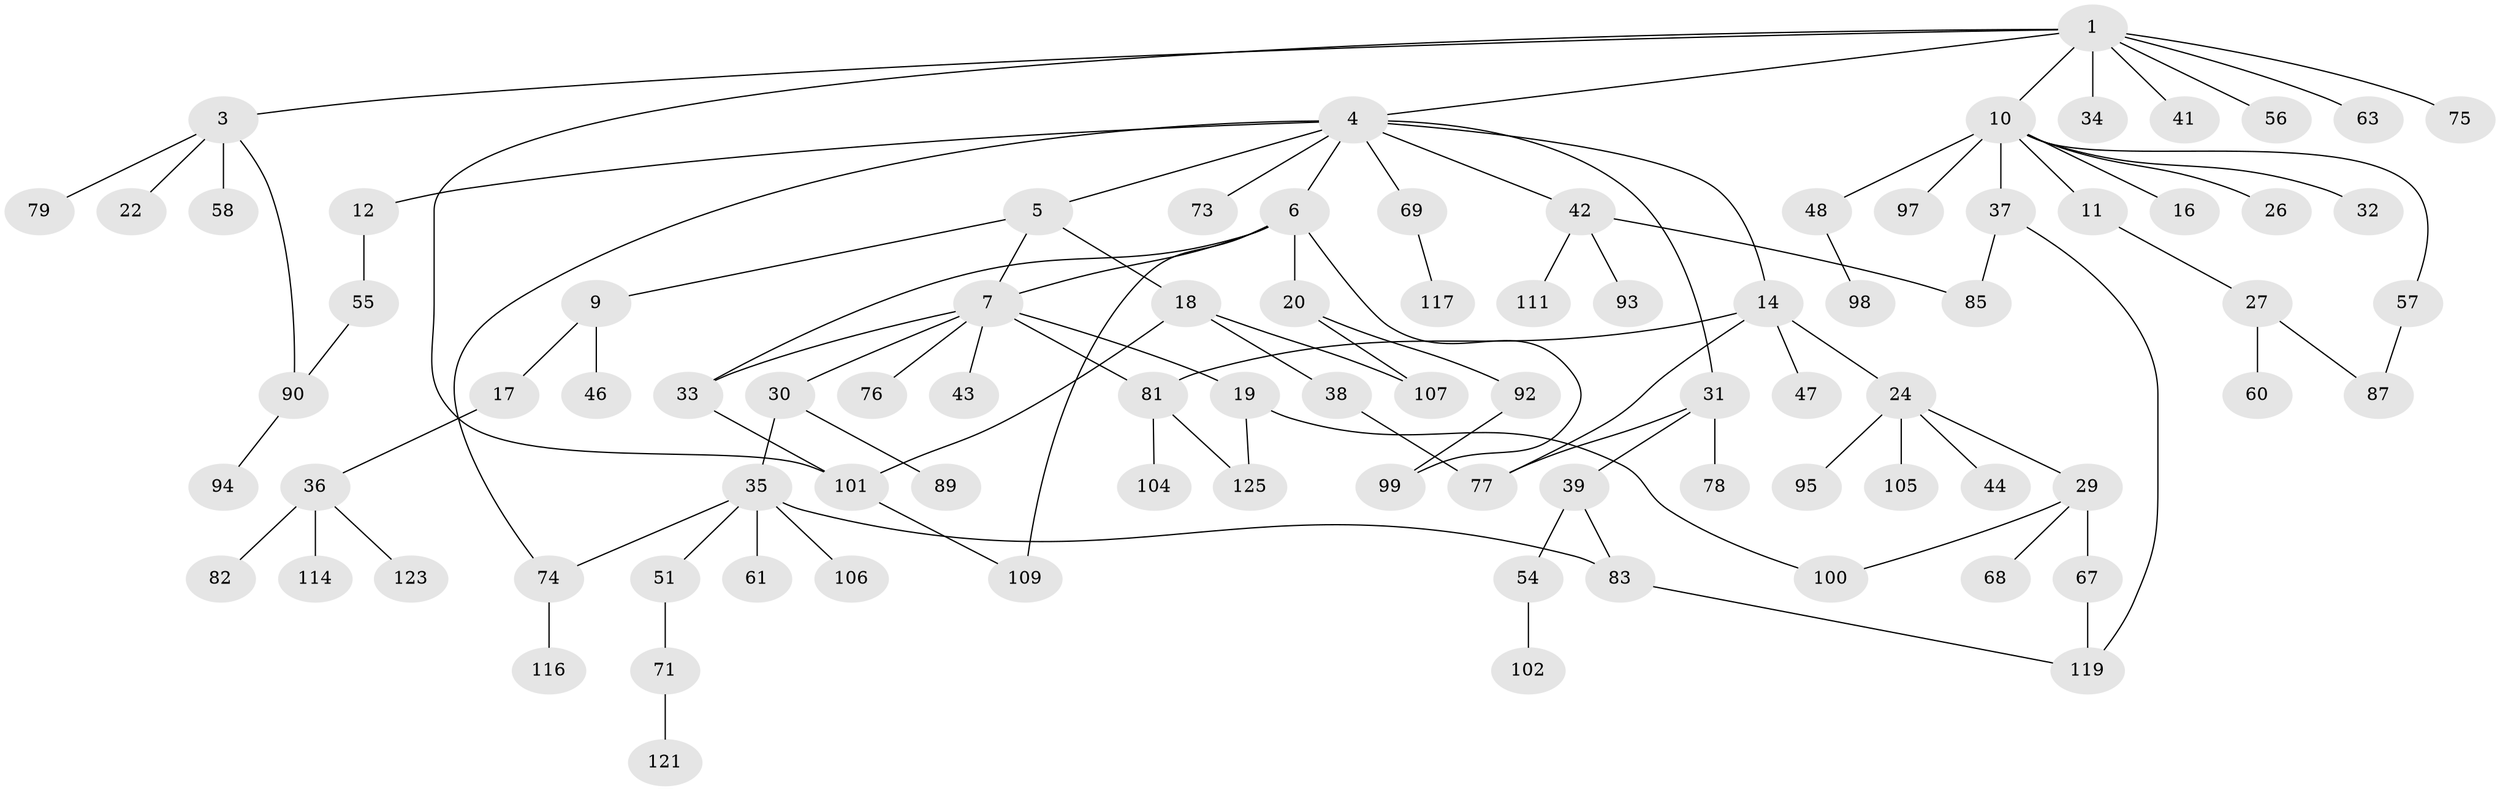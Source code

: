 // original degree distribution, {6: 0.031496062992125984, 5: 0.05511811023622047, 10: 0.007874015748031496, 1: 0.3937007874015748, 3: 0.1732283464566929, 2: 0.2755905511811024, 4: 0.05511811023622047, 7: 0.007874015748031496}
// Generated by graph-tools (version 1.1) at 2025/10/02/27/25 16:10:53]
// undirected, 88 vertices, 106 edges
graph export_dot {
graph [start="1"]
  node [color=gray90,style=filled];
  1 [super="+2"];
  3 [super="+15"];
  4 [super="+62"];
  5 [super="+8"];
  6 [super="+65"];
  7 [super="+23"];
  9 [super="+28"];
  10 [super="+13"];
  11;
  12 [super="+124"];
  14 [super="+21"];
  16 [super="+72"];
  17;
  18 [super="+25"];
  19;
  20 [super="+64"];
  22;
  24;
  26;
  27 [super="+40"];
  29 [super="+66"];
  30;
  31 [super="+70"];
  32;
  33 [super="+52"];
  34;
  35 [super="+120"];
  36 [super="+49"];
  37 [super="+45"];
  38 [super="+53"];
  39 [super="+50"];
  41;
  42 [super="+113"];
  43;
  44;
  46;
  47;
  48;
  51;
  54;
  55 [super="+59"];
  56;
  57 [super="+86"];
  58;
  60 [super="+127"];
  61;
  63;
  67;
  68;
  69;
  71;
  73 [super="+112"];
  74 [super="+80"];
  75;
  76;
  77 [super="+126"];
  78;
  79 [super="+108"];
  81 [super="+84"];
  82;
  83 [super="+88"];
  85;
  87 [super="+91"];
  89 [super="+96"];
  90;
  92;
  93;
  94 [super="+103"];
  95;
  97;
  98;
  99;
  100 [super="+118"];
  101 [super="+115"];
  102;
  104;
  105;
  106;
  107;
  109 [super="+110"];
  111;
  114;
  116;
  117;
  119 [super="+122"];
  121;
  123;
  125;
  1 -- 3;
  1 -- 10;
  1 -- 34;
  1 -- 41;
  1 -- 63;
  1 -- 4;
  1 -- 101;
  1 -- 56;
  1 -- 75;
  3 -- 22;
  3 -- 58;
  3 -- 79;
  3 -- 90;
  4 -- 5;
  4 -- 6;
  4 -- 12;
  4 -- 14;
  4 -- 31;
  4 -- 42;
  4 -- 73;
  4 -- 74;
  4 -- 69;
  5 -- 7;
  5 -- 9;
  5 -- 18;
  6 -- 20;
  6 -- 99;
  6 -- 33;
  6 -- 7;
  6 -- 109;
  7 -- 19;
  7 -- 76;
  7 -- 81;
  7 -- 33;
  7 -- 43;
  7 -- 30;
  9 -- 17;
  9 -- 46;
  10 -- 11;
  10 -- 37;
  10 -- 48;
  10 -- 97;
  10 -- 16;
  10 -- 32;
  10 -- 26;
  10 -- 57;
  11 -- 27;
  12 -- 55;
  14 -- 24;
  14 -- 47;
  14 -- 81;
  14 -- 77;
  17 -- 36;
  18 -- 38;
  18 -- 107;
  18 -- 101;
  19 -- 100;
  19 -- 125;
  20 -- 107;
  20 -- 92;
  24 -- 29;
  24 -- 44;
  24 -- 95;
  24 -- 105;
  27 -- 60;
  27 -- 87;
  29 -- 100;
  29 -- 67;
  29 -- 68;
  30 -- 35;
  30 -- 89;
  31 -- 39;
  31 -- 77;
  31 -- 78;
  33 -- 101;
  35 -- 51;
  35 -- 61;
  35 -- 83;
  35 -- 106;
  35 -- 74;
  36 -- 82;
  36 -- 114;
  36 -- 123;
  37 -- 85;
  37 -- 119;
  38 -- 77;
  39 -- 83;
  39 -- 54;
  42 -- 85;
  42 -- 93;
  42 -- 111;
  48 -- 98;
  51 -- 71;
  54 -- 102;
  55 -- 90;
  57 -- 87;
  67 -- 119;
  69 -- 117;
  71 -- 121;
  74 -- 116;
  81 -- 104;
  81 -- 125;
  83 -- 119;
  90 -- 94;
  92 -- 99;
  101 -- 109;
}
